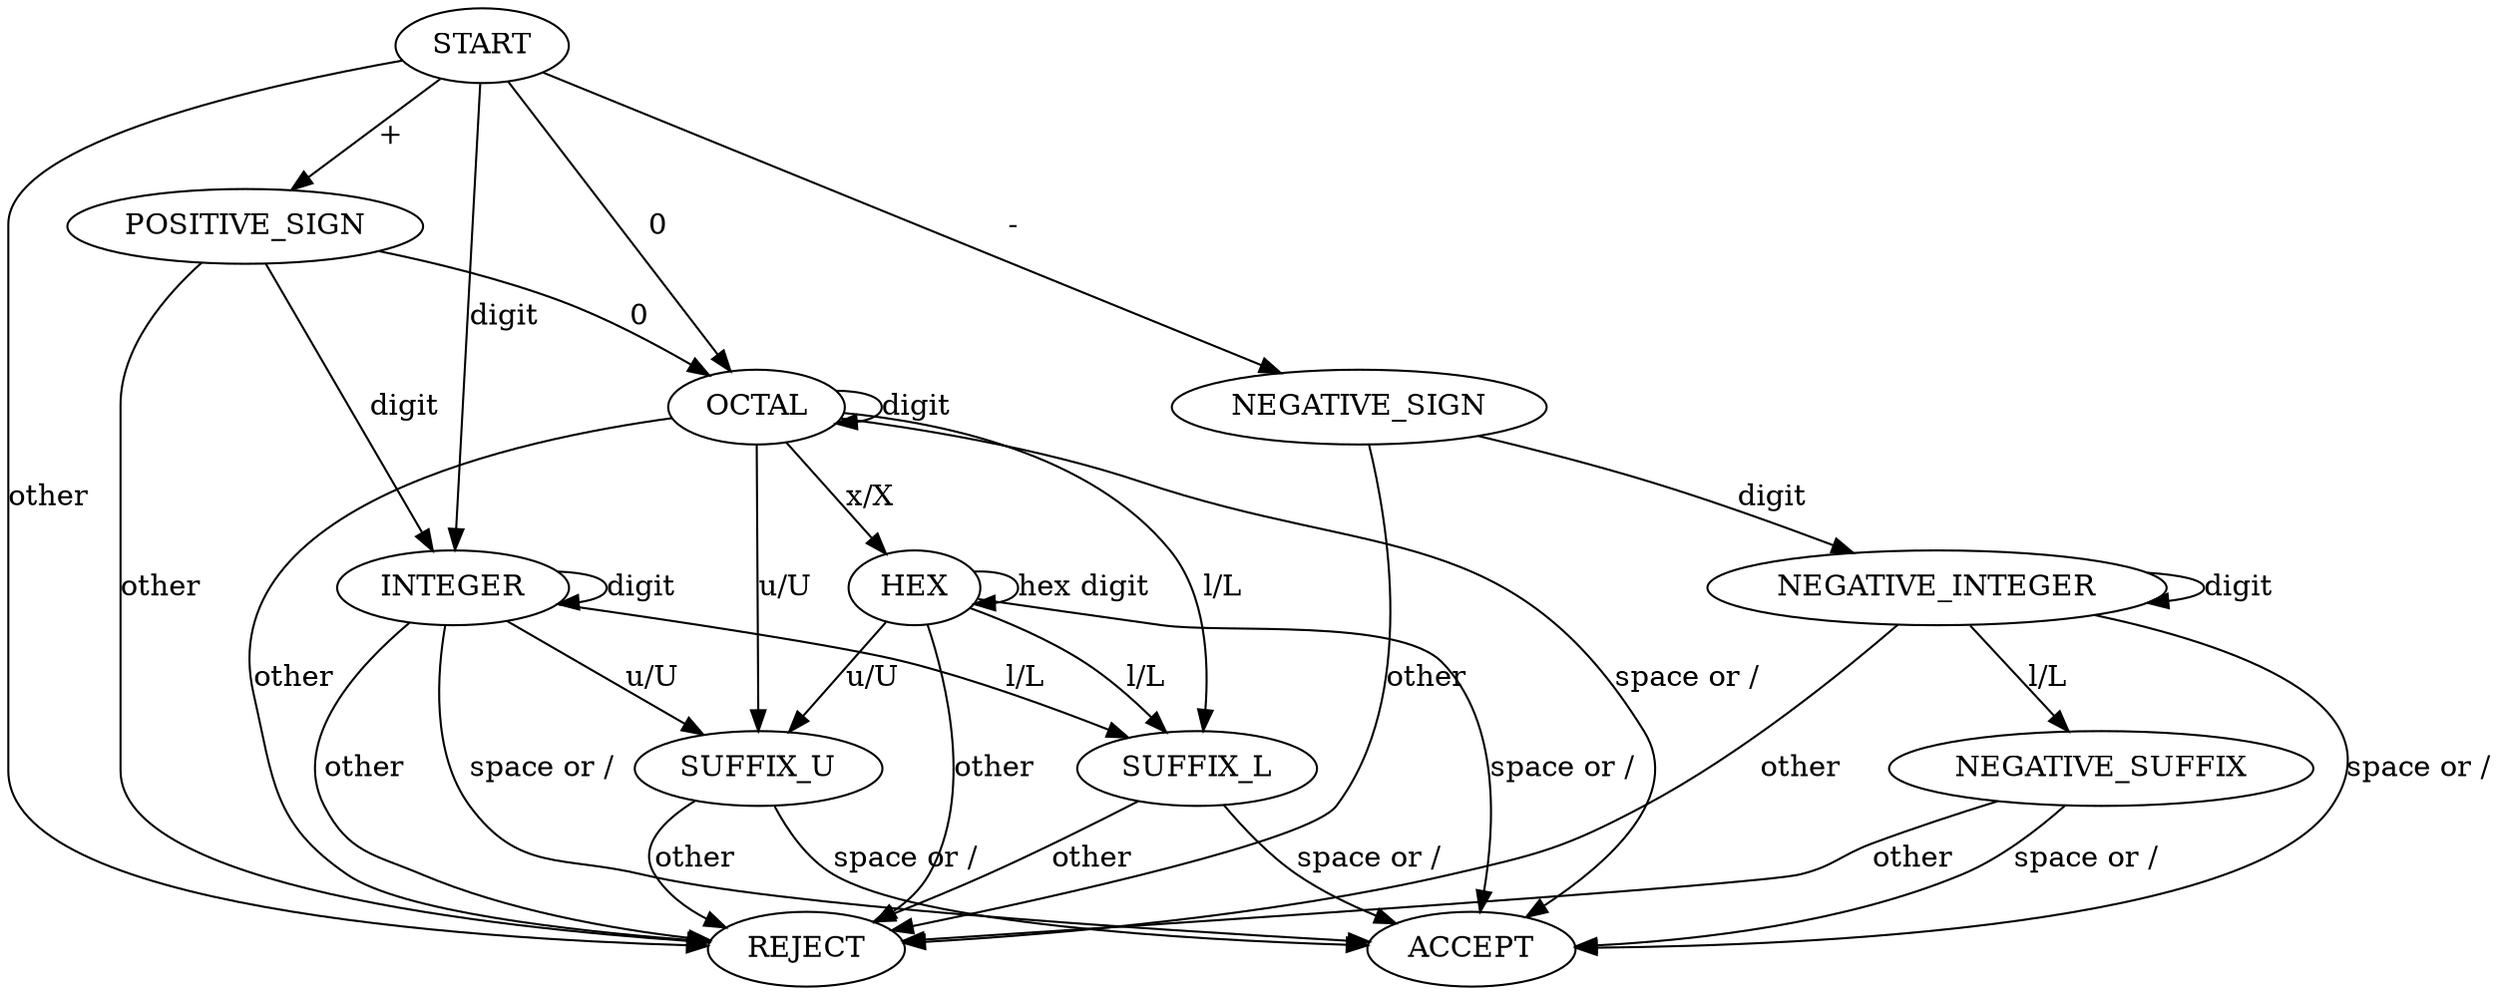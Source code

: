 digraph FSM {
    START -> INTEGER [label="digit"]
    START -> NEGATIVE_SIGN [label="-"]
    START -> POSITIVE_SIGN [label="+"]
    START -> OCTAL [label="0"]
    START -> REJECT [label="other"]

    POSITIVE_SIGN -> INTEGER [label="digit"]
    POSITIVE_SIGN -> OCTAL [label="0"]
    POSITIVE_SIGN -> REJECT [label="other"]

    NEGATIVE_SIGN -> NEGATIVE_INTEGER [label="digit"]
    NEGATIVE_SIGN -> REJECT [label="other"]

    OCTAL -> OCTAL [label="digit"]
    OCTAL -> ACCEPT [label="space or /"]
    OCTAL -> SUFFIX_U [label="u/U"]
    OCTAL -> SUFFIX_L [label="l/L"]
    OCTAL -> HEX [label="x/X"]
    OCTAL -> REJECT [label="other"]

    HEX -> HEX [label="hex digit"]
    HEX -> ACCEPT [label="space or /"]
    HEX -> SUFFIX_U [label="u/U"]
    HEX -> SUFFIX_L [label="l/L"]
    HEX -> REJECT [label="other"]

    INTEGER -> INTEGER [label="digit"]
    INTEGER -> ACCEPT [label="space or /"]
    INTEGER -> SUFFIX_U [label="u/U"]
    INTEGER -> SUFFIX_L [label="l/L"]
    INTEGER -> REJECT [label="other"]

    NEGATIVE_INTEGER -> NEGATIVE_INTEGER [label="digit"]
    NEGATIVE_INTEGER -> ACCEPT [label="space or /"]
    NEGATIVE_INTEGER -> NEGATIVE_SUFFIX [label="l/L"]
    NEGATIVE_INTEGER -> REJECT [label="other"]

    SUFFIX_L -> ACCEPT [label="space or /"]
    SUFFIX_L -> REJECT [label="other"]

    SUFFIX_U -> ACCEPT [label="space or /"]
    SUFFIX_U -> REJECT [label="other"]

    NEGATIVE_SUFFIX -> ACCEPT [label="space or /"]
    NEGATIVE_SUFFIX -> REJECT [label="other"]
}
